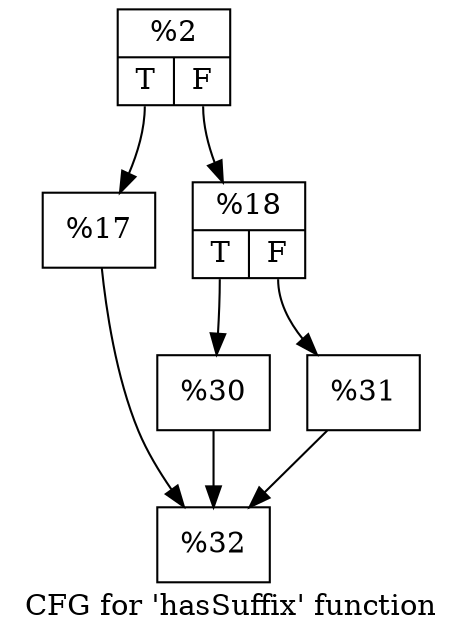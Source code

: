 digraph "CFG for 'hasSuffix' function" {
	label="CFG for 'hasSuffix' function";

	Node0x1a66ae0 [shape=record,label="{%2|{<s0>T|<s1>F}}"];
	Node0x1a66ae0:s0 -> Node0x1a672c0;
	Node0x1a66ae0:s1 -> Node0x1a67310;
	Node0x1a672c0 [shape=record,label="{%17}"];
	Node0x1a672c0 -> Node0x1a673e0;
	Node0x1a67310 [shape=record,label="{%18|{<s0>T|<s1>F}}"];
	Node0x1a67310:s0 -> Node0x1a679e0;
	Node0x1a67310:s1 -> Node0x1a67a30;
	Node0x1a679e0 [shape=record,label="{%30}"];
	Node0x1a679e0 -> Node0x1a673e0;
	Node0x1a67a30 [shape=record,label="{%31}"];
	Node0x1a67a30 -> Node0x1a673e0;
	Node0x1a673e0 [shape=record,label="{%32}"];
}
